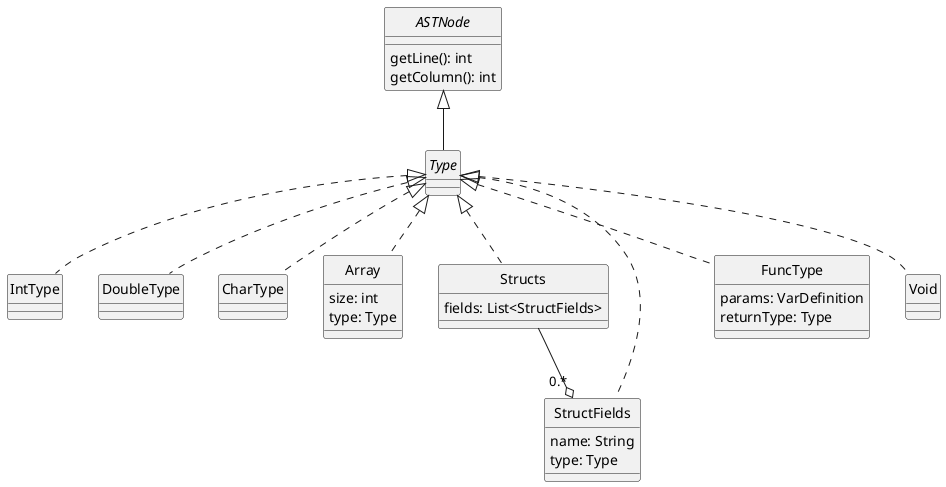 @startuml Types
skinparam style strictuml
skinparam monochrome true

interface ASTNode {
    getLine(): int
    getColumn(): int
}

interface Type

ASTNode <|-- Type

class IntType

Type <|.. IntType

class DoubleType

Type <|.. DoubleType

class CharType

Type <|.. CharType

class Array {
    size: int
    type: Type
}

Type <|.. Array

class Structs {
    fields: List<StructFields>
}

Structs  --o "0.*" StructFields

class StructFields implements Type {
    name: String
    type: Type
}

Type <|.. Structs

class FuncType {
    params: VarDefinition
    returnType: Type
}

Type <|.. FuncType

class Void {

}

Type <|.. Void

@enduml
